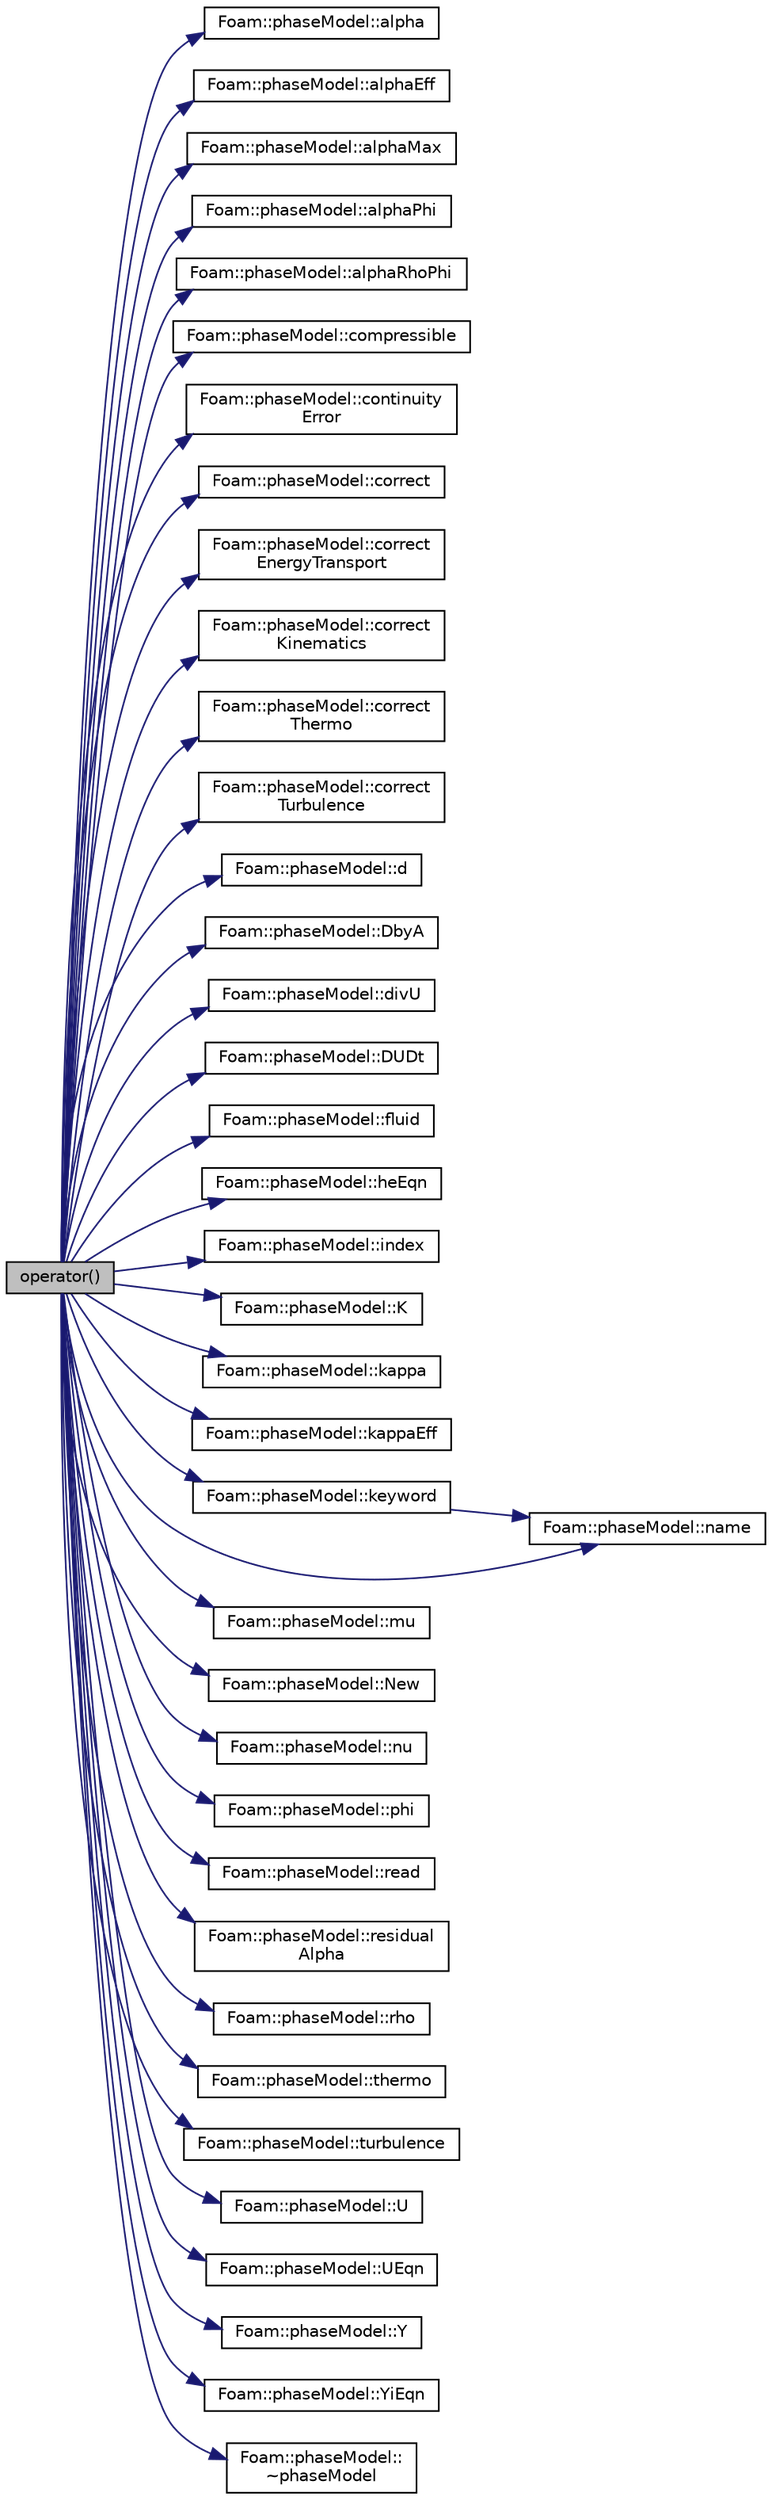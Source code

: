 digraph "operator()"
{
  bgcolor="transparent";
  edge [fontname="Helvetica",fontsize="10",labelfontname="Helvetica",labelfontsize="10"];
  node [fontname="Helvetica",fontsize="10",shape=record];
  rankdir="LR";
  Node1 [label="operator()",height=0.2,width=0.4,color="black", fillcolor="grey75", style="filled", fontcolor="black"];
  Node1 -> Node2 [color="midnightblue",fontsize="10",style="solid",fontname="Helvetica"];
  Node2 [label="Foam::phaseModel::alpha",height=0.2,width=0.4,color="black",URL="$a01878.html#a02e18ef092717d032745e736718d45d6",tooltip="Return the laminar thermal diffusivity for enthalpy. "];
  Node1 -> Node3 [color="midnightblue",fontsize="10",style="solid",fontname="Helvetica"];
  Node3 [label="Foam::phaseModel::alphaEff",height=0.2,width=0.4,color="black",URL="$a01878.html#a20f8bad2335b8c29d97af5ac7d324746",tooltip="Return the effective thermal diffusivity for enthalpy. "];
  Node1 -> Node4 [color="midnightblue",fontsize="10",style="solid",fontname="Helvetica"];
  Node4 [label="Foam::phaseModel::alphaMax",height=0.2,width=0.4,color="black",URL="$a01878.html#a736066a90b6edeff6ebf38d57f49f14e",tooltip="Return the maximum phase-fraction (e.g. packing limit) "];
  Node1 -> Node5 [color="midnightblue",fontsize="10",style="solid",fontname="Helvetica"];
  Node5 [label="Foam::phaseModel::alphaPhi",height=0.2,width=0.4,color="black",URL="$a01878.html#ad38205f722710c048191c5bc87609f9f"];
  Node1 -> Node6 [color="midnightblue",fontsize="10",style="solid",fontname="Helvetica"];
  Node6 [label="Foam::phaseModel::alphaRhoPhi",height=0.2,width=0.4,color="black",URL="$a01878.html#ac56caa0dd9111171660610abb9904af8",tooltip="Constant access the mass flux of the phase. "];
  Node1 -> Node7 [color="midnightblue",fontsize="10",style="solid",fontname="Helvetica"];
  Node7 [label="Foam::phaseModel::compressible",height=0.2,width=0.4,color="black",URL="$a01878.html#a929abb779c4327852a78cd24d3d33b94",tooltip="Return true if the phase is compressible otherwise false. "];
  Node1 -> Node8 [color="midnightblue",fontsize="10",style="solid",fontname="Helvetica"];
  Node8 [label="Foam::phaseModel::continuity\lError",height=0.2,width=0.4,color="black",URL="$a01878.html#a72498b324de4818af026fa03c03243c3",tooltip="Constant access the continuity error. "];
  Node1 -> Node9 [color="midnightblue",fontsize="10",style="solid",fontname="Helvetica"];
  Node9 [label="Foam::phaseModel::correct",height=0.2,width=0.4,color="black",URL="$a01878.html#a3ae44b28050c3aa494c1d8e18cf618c1",tooltip="Correct the laminar viscosity. "];
  Node1 -> Node10 [color="midnightblue",fontsize="10",style="solid",fontname="Helvetica"];
  Node10 [label="Foam::phaseModel::correct\lEnergyTransport",height=0.2,width=0.4,color="black",URL="$a01878.html#a0fae04333bb7d97215ff1eea53a748f9",tooltip="Correct the energy transport e.g. alphat. "];
  Node1 -> Node11 [color="midnightblue",fontsize="10",style="solid",fontname="Helvetica"];
  Node11 [label="Foam::phaseModel::correct\lKinematics",height=0.2,width=0.4,color="black",URL="$a01878.html#ad2d294dd4bd5d16412975c75c6af640a",tooltip="Correct the kinematics. "];
  Node1 -> Node12 [color="midnightblue",fontsize="10",style="solid",fontname="Helvetica"];
  Node12 [label="Foam::phaseModel::correct\lThermo",height=0.2,width=0.4,color="black",URL="$a01878.html#a16cd2a750588934340d7aa3ae0996d2b",tooltip="Correct the thermodynamics. "];
  Node1 -> Node13 [color="midnightblue",fontsize="10",style="solid",fontname="Helvetica"];
  Node13 [label="Foam::phaseModel::correct\lTurbulence",height=0.2,width=0.4,color="black",URL="$a01878.html#ad58e34cf2aa6c790ef3f540855ffa355",tooltip="Correct the turbulence. "];
  Node1 -> Node14 [color="midnightblue",fontsize="10",style="solid",fontname="Helvetica"];
  Node14 [label="Foam::phaseModel::d",height=0.2,width=0.4,color="black",URL="$a01878.html#a7afa96ea7c074903d19be88a8119a8e2"];
  Node1 -> Node15 [color="midnightblue",fontsize="10",style="solid",fontname="Helvetica"];
  Node15 [label="Foam::phaseModel::DbyA",height=0.2,width=0.4,color="black",URL="$a01878.html#a03bd9b18446952e7a29e17bd8672a1d7",tooltip="Return the phase diffusivity divided by the momentum coefficient. "];
  Node1 -> Node16 [color="midnightblue",fontsize="10",style="solid",fontname="Helvetica"];
  Node16 [label="Foam::phaseModel::divU",height=0.2,width=0.4,color="black",URL="$a01878.html#a7aa8b760997313d043df789c69818214",tooltip="Return the phase dilatation rate (d(alpha)/dt + div(alpha*phi)) "];
  Node1 -> Node17 [color="midnightblue",fontsize="10",style="solid",fontname="Helvetica"];
  Node17 [label="Foam::phaseModel::DUDt",height=0.2,width=0.4,color="black",URL="$a01878.html#ad12a9ea9a9222adc9a359f5ffa024c11",tooltip="Return the substantive acceleration. "];
  Node1 -> Node18 [color="midnightblue",fontsize="10",style="solid",fontname="Helvetica"];
  Node18 [label="Foam::phaseModel::fluid",height=0.2,width=0.4,color="black",URL="$a01878.html#a5e55d438e0e01f21da8bf3319a62ec34",tooltip="Return the system to which this phase belongs. "];
  Node1 -> Node19 [color="midnightblue",fontsize="10",style="solid",fontname="Helvetica"];
  Node19 [label="Foam::phaseModel::heEqn",height=0.2,width=0.4,color="black",URL="$a01878.html#aa0afec4afd00544bf58f0410f2e8f74c",tooltip="Return the enthalpy equation. "];
  Node1 -> Node20 [color="midnightblue",fontsize="10",style="solid",fontname="Helvetica"];
  Node20 [label="Foam::phaseModel::index",height=0.2,width=0.4,color="black",URL="$a01878.html#a7d1e8acadb27bd2b4e61457d47b71b6f",tooltip="Return the index of the phase. "];
  Node1 -> Node21 [color="midnightblue",fontsize="10",style="solid",fontname="Helvetica"];
  Node21 [label="Foam::phaseModel::K",height=0.2,width=0.4,color="black",URL="$a01878.html#a51605f587d03c886c456423286241a6a",tooltip="Return the phase kinetic energy. "];
  Node1 -> Node22 [color="midnightblue",fontsize="10",style="solid",fontname="Helvetica"];
  Node22 [label="Foam::phaseModel::kappa",height=0.2,width=0.4,color="black",URL="$a01878.html#a7fb7fa758b9bfd85d921bfc2121372ad"];
  Node1 -> Node23 [color="midnightblue",fontsize="10",style="solid",fontname="Helvetica"];
  Node23 [label="Foam::phaseModel::kappaEff",height=0.2,width=0.4,color="black",URL="$a01878.html#a9d44d2f4e54f79f14ddc5ce93b52cb89",tooltip="Return the effective thermal conductivity. "];
  Node1 -> Node24 [color="midnightblue",fontsize="10",style="solid",fontname="Helvetica"];
  Node24 [label="Foam::phaseModel::keyword",height=0.2,width=0.4,color="black",URL="$a01878.html#a1513ca12c4660d7e5848c7ace51f32e4"];
  Node24 -> Node25 [color="midnightblue",fontsize="10",style="solid",fontname="Helvetica"];
  Node25 [label="Foam::phaseModel::name",height=0.2,width=0.4,color="black",URL="$a01878.html#a75b72488d2e82151b025744974919d5d"];
  Node1 -> Node26 [color="midnightblue",fontsize="10",style="solid",fontname="Helvetica"];
  Node26 [label="Foam::phaseModel::mu",height=0.2,width=0.4,color="black",URL="$a01878.html#ac59ae6bf371a73db4ff1820b1bde3650",tooltip="Return the laminar dynamic viscosity. "];
  Node1 -> Node25 [color="midnightblue",fontsize="10",style="solid",fontname="Helvetica"];
  Node1 -> Node27 [color="midnightblue",fontsize="10",style="solid",fontname="Helvetica"];
  Node27 [label="Foam::phaseModel::New",height=0.2,width=0.4,color="black",URL="$a01878.html#a46d727719f5b348508243af51c94f63d"];
  Node1 -> Node28 [color="midnightblue",fontsize="10",style="solid",fontname="Helvetica"];
  Node28 [label="Foam::phaseModel::nu",height=0.2,width=0.4,color="black",URL="$a01878.html#a8aaaa05fb9a72694f6abe954926a498e",tooltip="Return the laminar viscosity. "];
  Node1 -> Node29 [color="midnightblue",fontsize="10",style="solid",fontname="Helvetica"];
  Node29 [label="Foam::phaseModel::phi",height=0.2,width=0.4,color="black",URL="$a01878.html#ae7a78ce066b04bb1d93e8a1d9335900d"];
  Node1 -> Node30 [color="midnightblue",fontsize="10",style="solid",fontname="Helvetica"];
  Node30 [label="Foam::phaseModel::read",height=0.2,width=0.4,color="black",URL="$a01878.html#abcf7aafd601a940195284bc91610bb08",tooltip="Read phase properties dictionary. "];
  Node1 -> Node31 [color="midnightblue",fontsize="10",style="solid",fontname="Helvetica"];
  Node31 [label="Foam::phaseModel::residual\lAlpha",height=0.2,width=0.4,color="black",URL="$a01878.html#a200f987c61f5fe9c1b6d505deefd6fad",tooltip="Return the residual phase-fraction for given phase. "];
  Node1 -> Node32 [color="midnightblue",fontsize="10",style="solid",fontname="Helvetica"];
  Node32 [label="Foam::phaseModel::rho",height=0.2,width=0.4,color="black",URL="$a01878.html#ad455023e86cabbbf5ee079852987d8f2"];
  Node1 -> Node33 [color="midnightblue",fontsize="10",style="solid",fontname="Helvetica"];
  Node33 [label="Foam::phaseModel::thermo",height=0.2,width=0.4,color="black",URL="$a01878.html#a122a4985ee3c1862c1d229c3cba022ec",tooltip="Return const-access to phase rhoThermo. "];
  Node1 -> Node34 [color="midnightblue",fontsize="10",style="solid",fontname="Helvetica"];
  Node34 [label="Foam::phaseModel::turbulence",height=0.2,width=0.4,color="black",URL="$a01878.html#a596cc3da2ab7e8450800fc5f4e5d1f27",tooltip="Return the turbulence model. "];
  Node1 -> Node35 [color="midnightblue",fontsize="10",style="solid",fontname="Helvetica"];
  Node35 [label="Foam::phaseModel::U",height=0.2,width=0.4,color="black",URL="$a01878.html#a0b0f7927917d51eb0331cdda095aa21f"];
  Node1 -> Node36 [color="midnightblue",fontsize="10",style="solid",fontname="Helvetica"];
  Node36 [label="Foam::phaseModel::UEqn",height=0.2,width=0.4,color="black",URL="$a01878.html#a90a45d5380921f20fa18f08dae1c582a",tooltip="Return the momentum equation. "];
  Node1 -> Node37 [color="midnightblue",fontsize="10",style="solid",fontname="Helvetica"];
  Node37 [label="Foam::phaseModel::Y",height=0.2,width=0.4,color="black",URL="$a01878.html#a8889b3d5db5a8734d3e13d54d29da611",tooltip="Constant access the species mass fractions. "];
  Node1 -> Node38 [color="midnightblue",fontsize="10",style="solid",fontname="Helvetica"];
  Node38 [label="Foam::phaseModel::YiEqn",height=0.2,width=0.4,color="black",URL="$a01878.html#ad684a60d942caff94ccda69790fb6a15",tooltip="Return the species fraction equation. "];
  Node1 -> Node39 [color="midnightblue",fontsize="10",style="solid",fontname="Helvetica"];
  Node39 [label="Foam::phaseModel::\l~phaseModel",height=0.2,width=0.4,color="black",URL="$a01878.html#add1670642cf0f4f12bbe2ed571ed6926",tooltip="Destructor. "];
}
